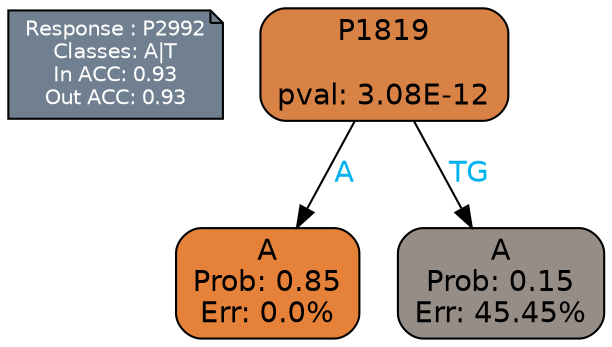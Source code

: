 digraph Tree {
node [shape=box, style="filled, rounded", color="black", fontname=helvetica] ;
graph [ranksep=equally, splines=polylines, bgcolor=transparent, dpi=600] ;
edge [fontname=helvetica] ;
LEGEND [label="Response : P2992
Classes: A|T
In ACC: 0.93
Out ACC: 0.93
",shape=note,align=left,style=filled,fillcolor="slategray",fontcolor="white",fontsize=10];1 [label="P1819

pval: 3.08E-12", fillcolor="#d88245"] ;
2 [label="A
Prob: 0.85
Err: 0.0%", fillcolor="#e58139"] ;
3 [label="A
Prob: 0.15
Err: 45.45%", fillcolor="#968d87"] ;
1 -> 2 [label="A",fontcolor=deepskyblue2] ;
1 -> 3 [label="TG",fontcolor=deepskyblue2] ;
{rank = same; 2;3;}{rank = same; LEGEND;1;}}